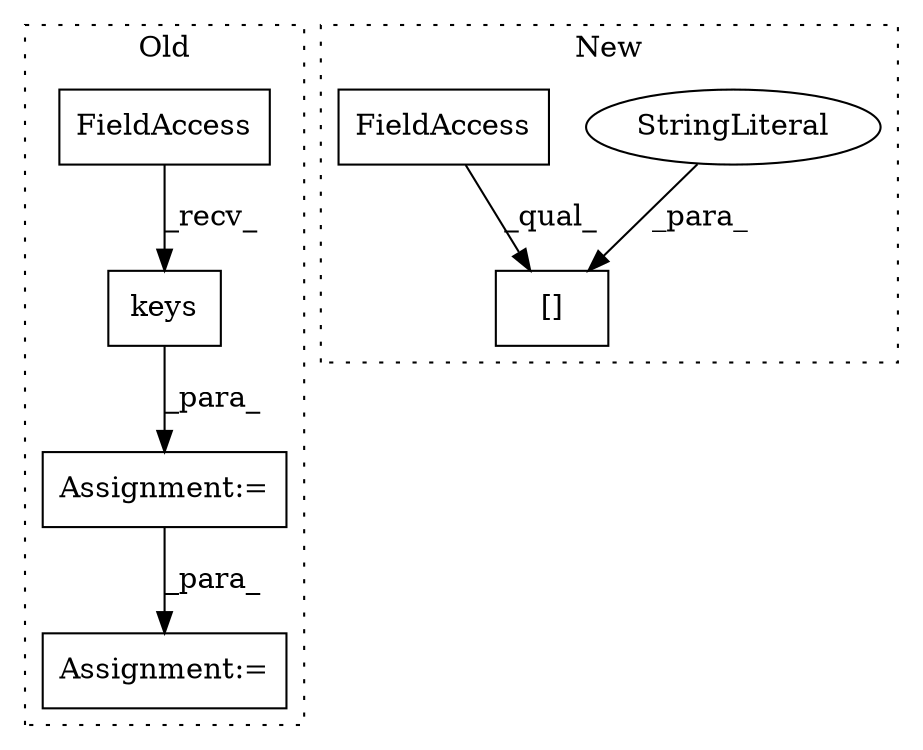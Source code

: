 digraph G {
subgraph cluster0 {
1 [label="keys" a="32" s="6658" l="6" shape="box"];
3 [label="Assignment:=" a="7" s="6592" l="2" shape="box"];
5 [label="Assignment:=" a="7" s="7057" l="2" shape="box"];
7 [label="FieldAccess" a="22" s="6642" l="15" shape="box"];
label = "Old";
style="dotted";
}
subgraph cluster1 {
2 [label="[]" a="2" s="7855,7888" l="24,1" shape="box"];
4 [label="StringLiteral" a="45" s="7879" l="9" shape="ellipse"];
6 [label="FieldAccess" a="22" s="7855" l="23" shape="box"];
label = "New";
style="dotted";
}
1 -> 3 [label="_para_"];
3 -> 5 [label="_para_"];
4 -> 2 [label="_para_"];
6 -> 2 [label="_qual_"];
7 -> 1 [label="_recv_"];
}